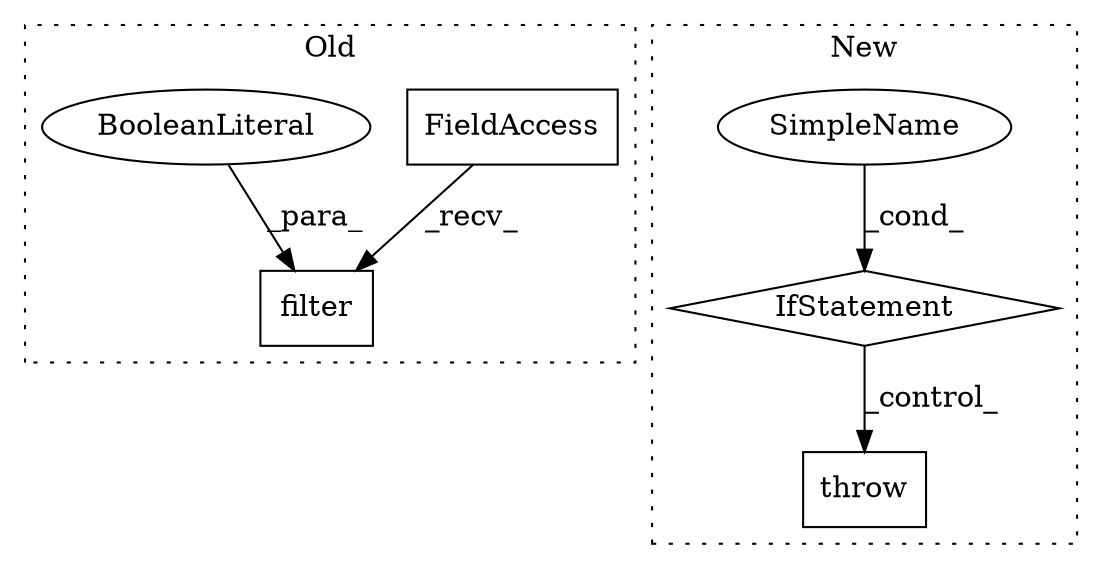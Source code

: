 digraph G {
subgraph cluster0 {
1 [label="filter" a="32" s="3117,3153" l="7,1" shape="box"];
4 [label="FieldAccess" a="22" s="3096" l="20" shape="box"];
5 [label="BooleanLiteral" a="9" s="3142" l="5" shape="ellipse"];
label = "Old";
style="dotted";
}
subgraph cluster1 {
2 [label="throw" a="53" s="3283" l="6" shape="box"];
3 [label="IfStatement" a="25" s="3076,3093" l="4,2" shape="diamond"];
6 [label="SimpleName" a="42" s="3080" l="13" shape="ellipse"];
label = "New";
style="dotted";
}
3 -> 2 [label="_control_"];
4 -> 1 [label="_recv_"];
5 -> 1 [label="_para_"];
6 -> 3 [label="_cond_"];
}